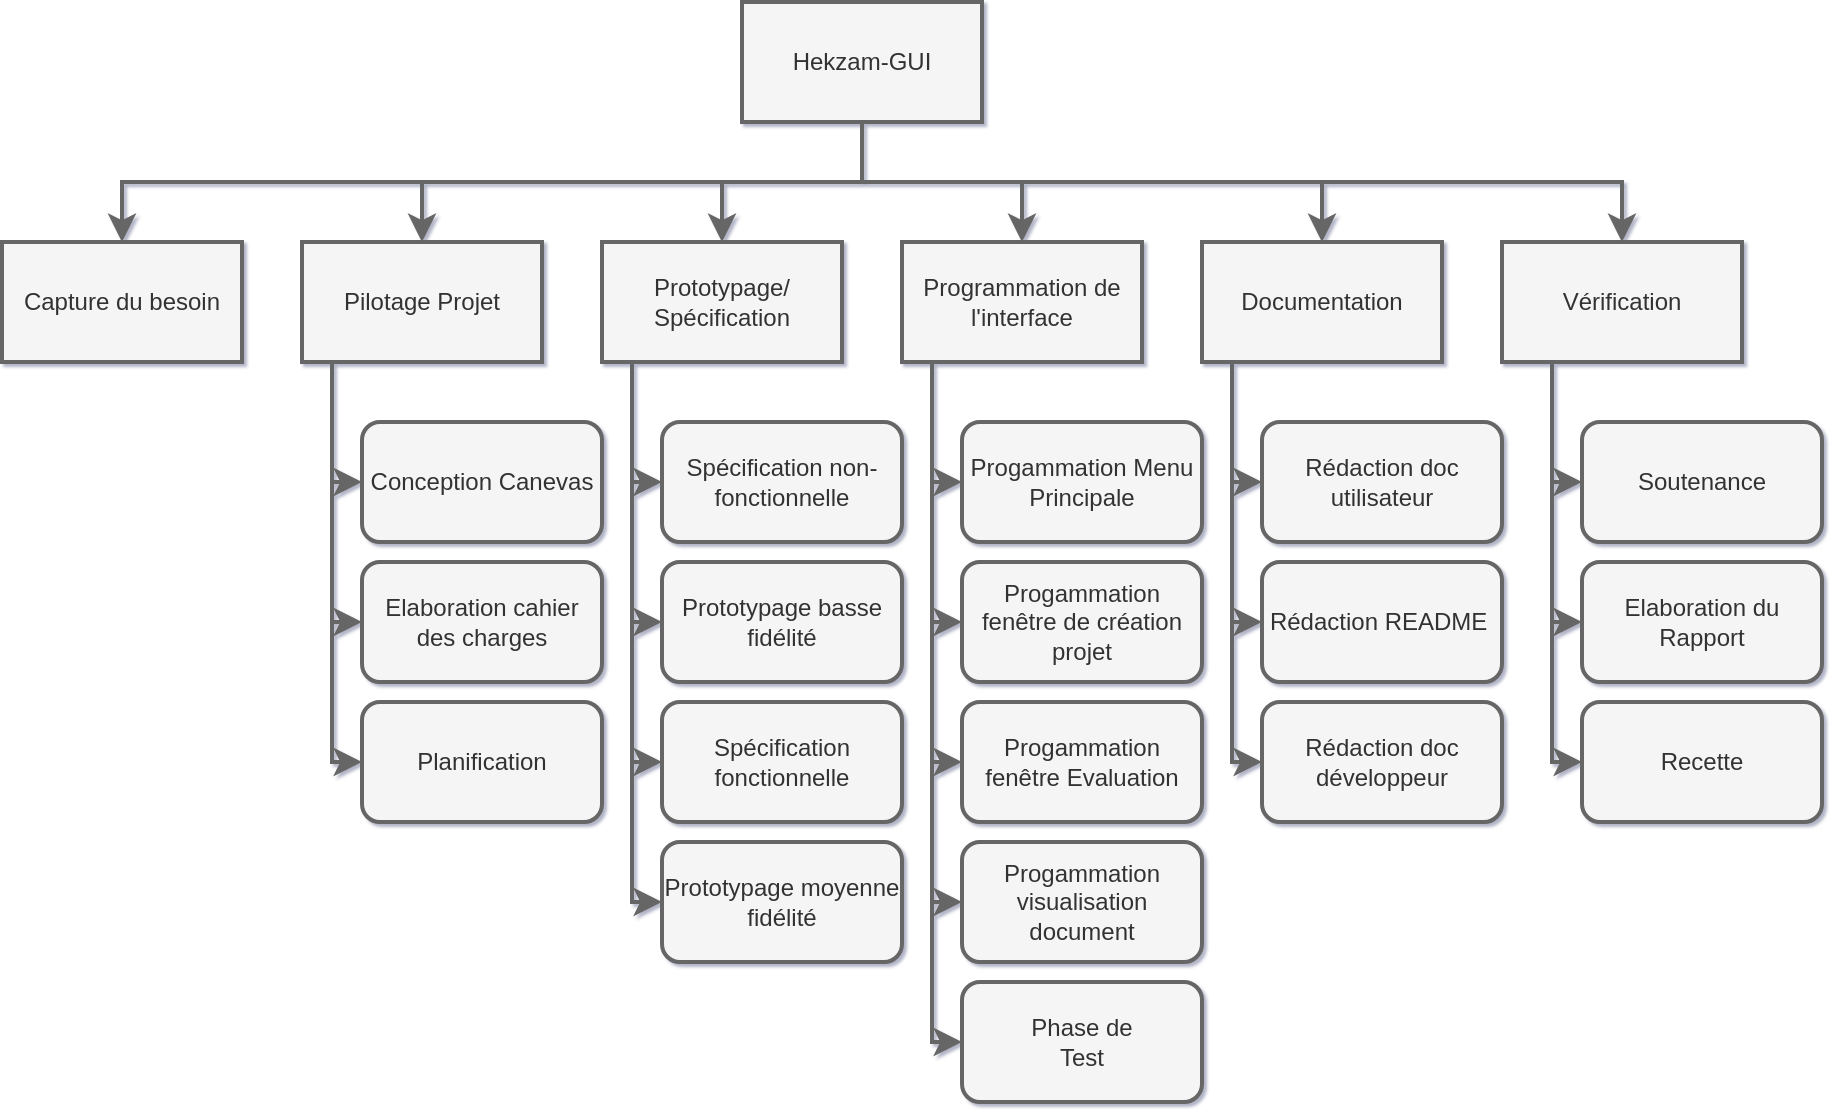 <mxfile version="24.1.0" type="device" pages="3">
  <diagram name="WBS" id="qfItHgGH-BMGxHhWor49">
    <mxGraphModel dx="1114" dy="827" grid="1" gridSize="10" guides="1" tooltips="1" connect="1" arrows="1" fold="1" page="1" pageScale="1" pageWidth="1169" pageHeight="827" math="0" shadow="1">
      <root>
        <mxCell id="0" />
        <mxCell id="1" parent="0" />
        <mxCell id="2" value="Hekzam-GUI" style="rounded=0;whiteSpace=wrap;fillColor=#f5f5f5;fontColor=#333333;strokeColor=#666666;strokeWidth=2;html=1;" parent="1" vertex="1">
          <mxGeometry x="540" y="30" width="120" height="60" as="geometry" />
        </mxCell>
        <mxCell id="3" value="Capture du besoin" style="rounded=0;whiteSpace=wrap;fillColor=#f5f5f5;fontColor=#333333;strokeColor=#666666;strokeWidth=2;html=1;" parent="1" vertex="1">
          <mxGeometry x="170" y="150" width="120" height="60" as="geometry" />
        </mxCell>
        <mxCell id="4" value="Prototypage/&lt;br&gt;Spécification" style="rounded=0;whiteSpace=wrap;fillColor=#f5f5f5;fontColor=#333333;strokeColor=#666666;strokeWidth=2;html=1;" parent="1" vertex="1">
          <mxGeometry x="470" y="150" width="120" height="60" as="geometry" />
        </mxCell>
        <mxCell id="5" value="Programmation de l&amp;#39;interface" style="rounded=0;whiteSpace=wrap;fillColor=#f5f5f5;fontColor=#333333;strokeColor=#666666;strokeWidth=2;html=1;" parent="1" vertex="1">
          <mxGeometry x="620" y="150" width="120" height="60" as="geometry" />
        </mxCell>
        <mxCell id="6" value="Documentation" style="rounded=0;whiteSpace=wrap;fillColor=#f5f5f5;fontColor=#333333;strokeColor=#666666;strokeWidth=2;html=1;" parent="1" vertex="1">
          <mxGeometry x="770" y="150" width="120" height="60" as="geometry" />
        </mxCell>
        <mxCell id="7" value="Vérification" style="rounded=0;whiteSpace=wrap;fillColor=#f5f5f5;fontColor=#333333;strokeColor=#666666;strokeWidth=2;html=1;" parent="1" vertex="1">
          <mxGeometry x="920" y="150" width="120" height="60" as="geometry" />
        </mxCell>
        <mxCell id="13" value="" style="edgeStyle=elbowEdgeStyle;elbow=vertical;endArrow=classic;curved=0;rounded=0;endSize=8;startSize=8;exitX=0.5;exitY=1;exitDx=0;exitDy=0;fillColor=#f5f5f5;strokeColor=#666666;strokeWidth=2;html=1;" parent="1" source="2" target="3" edge="1">
          <mxGeometry width="50" height="50" relative="1" as="geometry">
            <mxPoint x="650" y="380" as="sourcePoint" />
            <mxPoint x="700" y="330" as="targetPoint" />
          </mxGeometry>
        </mxCell>
        <mxCell id="14" value="" style="edgeStyle=elbowEdgeStyle;elbow=vertical;endArrow=classic;curved=0;rounded=0;endSize=8;startSize=8;entryX=0.5;entryY=0;entryDx=0;entryDy=0;exitX=0.5;exitY=1;exitDx=0;exitDy=0;fillColor=#f5f5f5;strokeColor=#666666;strokeWidth=2;html=1;" parent="1" source="2" target="4" edge="1">
          <mxGeometry width="50" height="50" relative="1" as="geometry">
            <mxPoint x="670" y="90" as="sourcePoint" />
            <mxPoint x="390" y="160" as="targetPoint" />
          </mxGeometry>
        </mxCell>
        <mxCell id="15" value="" style="edgeStyle=elbowEdgeStyle;elbow=vertical;endArrow=classic;curved=0;rounded=0;endSize=8;startSize=8;exitX=0.5;exitY=1;exitDx=0;exitDy=0;fillColor=#f5f5f5;strokeColor=#666666;strokeWidth=2;html=1;" parent="1" source="2" edge="1">
          <mxGeometry width="50" height="50" relative="1" as="geometry">
            <mxPoint x="670" y="100" as="sourcePoint" />
            <mxPoint x="680" y="150" as="targetPoint" />
            <Array as="points">
              <mxPoint x="680" y="120" />
            </Array>
          </mxGeometry>
        </mxCell>
        <mxCell id="16" value="" style="edgeStyle=elbowEdgeStyle;elbow=vertical;endArrow=classic;curved=0;rounded=0;endSize=8;startSize=8;entryX=0.5;entryY=0;entryDx=0;entryDy=0;exitX=0.5;exitY=1;exitDx=0;exitDy=0;fillColor=#f5f5f5;strokeColor=#666666;strokeWidth=2;html=1;" parent="1" source="2" target="6" edge="1">
          <mxGeometry width="50" height="50" relative="1" as="geometry">
            <mxPoint x="670" y="90" as="sourcePoint" />
            <mxPoint x="410" y="180" as="targetPoint" />
          </mxGeometry>
        </mxCell>
        <mxCell id="17" value="" style="edgeStyle=elbowEdgeStyle;elbow=vertical;endArrow=classic;curved=0;rounded=0;endSize=8;startSize=8;entryX=0.5;entryY=0;entryDx=0;entryDy=0;exitX=0.5;exitY=1;exitDx=0;exitDy=0;fillColor=#f5f5f5;strokeColor=#666666;strokeWidth=2;html=1;" parent="1" source="2" target="7" edge="1">
          <mxGeometry width="50" height="50" relative="1" as="geometry">
            <mxPoint x="670" y="90" as="sourcePoint" />
            <mxPoint x="420" y="190" as="targetPoint" />
          </mxGeometry>
        </mxCell>
        <mxCell id="18" value="Spécification non-fonctionnelle" style="rounded=1;whiteSpace=wrap;fillColor=#f5f5f5;fontColor=#333333;strokeColor=#666666;strokeWidth=2;html=1;" parent="1" vertex="1">
          <mxGeometry x="500" y="240" width="120" height="60" as="geometry" />
        </mxCell>
        <mxCell id="19" value="Prototypage basse fidélité" style="rounded=1;whiteSpace=wrap;fillColor=#f5f5f5;fontColor=#333333;strokeColor=#666666;strokeWidth=2;html=1;" parent="1" vertex="1">
          <mxGeometry x="500" y="310" width="120" height="60" as="geometry" />
        </mxCell>
        <mxCell id="20" value="Spécification fonctionnelle" style="rounded=1;whiteSpace=wrap;fillColor=#f5f5f5;fontColor=#333333;strokeColor=#666666;strokeWidth=2;html=1;" parent="1" vertex="1">
          <mxGeometry x="500" y="380" width="120" height="60" as="geometry" />
        </mxCell>
        <mxCell id="21" value="Prototypage moyenne fidélité" style="rounded=1;whiteSpace=wrap;fillColor=#f5f5f5;fontColor=#333333;strokeColor=#666666;strokeWidth=2;html=1;" parent="1" vertex="1">
          <mxGeometry x="500" y="450" width="120" height="60" as="geometry" />
        </mxCell>
        <mxCell id="22" value="Progammation Menu Principale" style="rounded=1;whiteSpace=wrap;fillColor=#f5f5f5;fontColor=#333333;strokeColor=#666666;strokeWidth=2;html=1;" parent="1" vertex="1">
          <mxGeometry x="650" y="240" width="120" height="60" as="geometry" />
        </mxCell>
        <mxCell id="23" value="Progammation fenêtre de création projet&lt;br&gt;" style="rounded=1;whiteSpace=wrap;fillColor=#f5f5f5;fontColor=#333333;strokeColor=#666666;strokeWidth=2;html=1;" parent="1" vertex="1">
          <mxGeometry x="650" y="310" width="120" height="60" as="geometry" />
        </mxCell>
        <mxCell id="24" value="Progammation fenêtre Evaluation&lt;br&gt;" style="rounded=1;whiteSpace=wrap;fillColor=#f5f5f5;fontColor=#333333;strokeColor=#666666;strokeWidth=2;html=1;" parent="1" vertex="1">
          <mxGeometry x="650" y="380" width="120" height="60" as="geometry" />
        </mxCell>
        <mxCell id="25" value="Progammation visualisation document" style="rounded=1;whiteSpace=wrap;fillColor=#f5f5f5;fontColor=#333333;strokeColor=#666666;strokeWidth=2;html=1;" parent="1" vertex="1">
          <mxGeometry x="650" y="450" width="120" height="60" as="geometry" />
        </mxCell>
        <mxCell id="27" value="Pilotage Projet" style="rounded=0;whiteSpace=wrap;fillColor=#f5f5f5;fontColor=#333333;strokeColor=#666666;strokeWidth=2;html=1;" parent="1" vertex="1">
          <mxGeometry x="320" y="150" width="120" height="60" as="geometry" />
        </mxCell>
        <mxCell id="28" value="" style="edgeStyle=elbowEdgeStyle;elbow=vertical;endArrow=classic;curved=0;rounded=0;endSize=8;startSize=8;exitX=0.5;exitY=1;exitDx=0;exitDy=0;entryX=0.5;entryY=0;entryDx=0;entryDy=0;fillColor=#f5f5f5;strokeColor=#666666;strokeWidth=2;html=1;" parent="1" source="2" target="27" edge="1">
          <mxGeometry width="50" height="50" relative="1" as="geometry">
            <mxPoint x="680" y="100" as="sourcePoint" />
            <mxPoint x="240" y="160" as="targetPoint" />
          </mxGeometry>
        </mxCell>
        <mxCell id="29" value="Elaboration cahier des charges" style="rounded=1;whiteSpace=wrap;fillColor=#f5f5f5;fontColor=#333333;strokeColor=#666666;strokeWidth=2;html=1;" parent="1" vertex="1">
          <mxGeometry x="350" y="310" width="120" height="60" as="geometry" />
        </mxCell>
        <mxCell id="30" value="Conception Canevas" style="rounded=1;whiteSpace=wrap;fillColor=#f5f5f5;fontColor=#333333;strokeColor=#666666;strokeWidth=2;html=1;" parent="1" vertex="1">
          <mxGeometry x="350" y="240" width="120" height="60" as="geometry" />
        </mxCell>
        <mxCell id="33" value="Rédaction doc utilisateur" style="rounded=1;whiteSpace=wrap;fillColor=#f5f5f5;fontColor=#333333;strokeColor=#666666;strokeWidth=2;html=1;" parent="1" vertex="1">
          <mxGeometry x="800" y="240" width="120" height="60" as="geometry" />
        </mxCell>
        <mxCell id="34" value="Rédaction README " style="rounded=1;whiteSpace=wrap;fillColor=#f5f5f5;fontColor=#333333;strokeColor=#666666;strokeWidth=2;html=1;" parent="1" vertex="1">
          <mxGeometry x="800" y="310" width="120" height="60" as="geometry" />
        </mxCell>
        <mxCell id="35" value="Rédaction doc développeur" style="rounded=1;whiteSpace=wrap;fillColor=#f5f5f5;fontColor=#333333;strokeColor=#666666;strokeWidth=2;html=1;" parent="1" vertex="1">
          <mxGeometry x="800" y="380" width="120" height="60" as="geometry" />
        </mxCell>
        <mxCell id="46" value="" style="edgeStyle=elbowEdgeStyle;elbow=horizontal;endArrow=classic;curved=0;rounded=0;endSize=8;startSize=8;exitX=0;exitY=1;exitDx=0;exitDy=0;entryX=0;entryY=0.5;entryDx=0;entryDy=0;fillColor=#f5f5f5;strokeColor=#666666;strokeWidth=2;html=1;" parent="1" source="4" target="19" edge="1">
          <mxGeometry width="50" height="50" relative="1" as="geometry">
            <mxPoint x="600" y="400" as="sourcePoint" />
            <mxPoint x="500" y="350" as="targetPoint" />
            <Array as="points" />
          </mxGeometry>
        </mxCell>
        <mxCell id="47" value="" style="edgeStyle=elbowEdgeStyle;elbow=horizontal;endArrow=classic;curved=0;rounded=0;endSize=8;startSize=8;exitX=0;exitY=1;exitDx=0;exitDy=0;entryX=0;entryY=0.5;entryDx=0;entryDy=0;fillColor=#f5f5f5;strokeColor=#666666;strokeWidth=2;html=1;" parent="1" target="20" edge="1">
          <mxGeometry width="50" height="50" relative="1" as="geometry">
            <mxPoint x="470" y="210" as="sourcePoint" />
            <mxPoint x="500" y="350.0" as="targetPoint" />
            <Array as="points" />
          </mxGeometry>
        </mxCell>
        <mxCell id="48" value="" style="edgeStyle=elbowEdgeStyle;elbow=horizontal;endArrow=classic;curved=0;rounded=0;endSize=8;startSize=8;exitX=0;exitY=1;exitDx=0;exitDy=0;entryX=0;entryY=0.5;entryDx=0;entryDy=0;fillColor=#f5f5f5;strokeColor=#666666;strokeWidth=2;html=1;" parent="1" target="21" edge="1">
          <mxGeometry width="50" height="50" relative="1" as="geometry">
            <mxPoint x="470" y="210" as="sourcePoint" />
            <mxPoint x="500" y="350.0" as="targetPoint" />
            <Array as="points" />
          </mxGeometry>
        </mxCell>
        <mxCell id="49" value="" style="edgeStyle=elbowEdgeStyle;elbow=horizontal;endArrow=classic;curved=0;rounded=0;endSize=8;startSize=8;exitX=0;exitY=1;exitDx=0;exitDy=0;entryX=0;entryY=0.5;entryDx=0;entryDy=0;fillColor=#f5f5f5;strokeColor=#666666;strokeWidth=2;html=1;" parent="1" target="18" edge="1">
          <mxGeometry width="50" height="50" relative="1" as="geometry">
            <mxPoint x="470" y="210" as="sourcePoint" />
            <mxPoint x="500" y="350.0" as="targetPoint" />
            <Array as="points" />
          </mxGeometry>
        </mxCell>
        <mxCell id="50" value="" style="edgeStyle=elbowEdgeStyle;elbow=horizontal;endArrow=classic;curved=0;rounded=0;endSize=8;startSize=8;exitX=0;exitY=1;exitDx=0;exitDy=0;entryX=0;entryY=0.5;entryDx=0;entryDy=0;fillColor=#f5f5f5;strokeColor=#666666;strokeWidth=2;html=1;" parent="1" edge="1">
          <mxGeometry width="50" height="50" relative="1" as="geometry">
            <mxPoint x="620" y="210" as="sourcePoint" />
            <mxPoint x="650" y="340.0" as="targetPoint" />
            <Array as="points" />
          </mxGeometry>
        </mxCell>
        <mxCell id="51" value="" style="edgeStyle=elbowEdgeStyle;elbow=horizontal;endArrow=classic;curved=0;rounded=0;endSize=8;startSize=8;exitX=0;exitY=1;exitDx=0;exitDy=0;entryX=0;entryY=0.5;entryDx=0;entryDy=0;fillColor=#f5f5f5;strokeColor=#666666;strokeWidth=2;html=1;" parent="1" edge="1">
          <mxGeometry width="50" height="50" relative="1" as="geometry">
            <mxPoint x="620" y="210" as="sourcePoint" />
            <mxPoint x="650" y="410" as="targetPoint" />
            <Array as="points" />
          </mxGeometry>
        </mxCell>
        <mxCell id="52" value="" style="edgeStyle=elbowEdgeStyle;elbow=horizontal;endArrow=classic;curved=0;rounded=0;endSize=8;startSize=8;exitX=0;exitY=1;exitDx=0;exitDy=0;entryX=0;entryY=0.5;entryDx=0;entryDy=0;fillColor=#f5f5f5;strokeColor=#666666;strokeWidth=2;html=1;" parent="1" edge="1">
          <mxGeometry width="50" height="50" relative="1" as="geometry">
            <mxPoint x="620" y="210" as="sourcePoint" />
            <mxPoint x="650" y="480" as="targetPoint" />
            <Array as="points" />
          </mxGeometry>
        </mxCell>
        <mxCell id="53" value="" style="edgeStyle=elbowEdgeStyle;elbow=horizontal;endArrow=classic;curved=0;rounded=0;endSize=8;startSize=8;exitX=0;exitY=1;exitDx=0;exitDy=0;entryX=0;entryY=0.5;entryDx=0;entryDy=0;fillColor=#f5f5f5;strokeColor=#666666;strokeWidth=2;html=1;" parent="1" edge="1">
          <mxGeometry width="50" height="50" relative="1" as="geometry">
            <mxPoint x="620" y="210" as="sourcePoint" />
            <mxPoint x="650" y="270.0" as="targetPoint" />
            <Array as="points" />
          </mxGeometry>
        </mxCell>
        <mxCell id="54" value="" style="edgeStyle=elbowEdgeStyle;elbow=horizontal;endArrow=classic;curved=0;rounded=0;endSize=8;startSize=8;exitX=0;exitY=1;exitDx=0;exitDy=0;entryX=0;entryY=0.5;entryDx=0;entryDy=0;fillColor=#f5f5f5;strokeColor=#666666;strokeWidth=2;html=1;" parent="1" edge="1">
          <mxGeometry width="50" height="50" relative="1" as="geometry">
            <mxPoint x="770" y="210" as="sourcePoint" />
            <mxPoint x="800" y="340.0" as="targetPoint" />
            <Array as="points" />
          </mxGeometry>
        </mxCell>
        <mxCell id="55" value="" style="edgeStyle=elbowEdgeStyle;elbow=horizontal;endArrow=classic;curved=0;rounded=0;endSize=8;startSize=8;exitX=0;exitY=1;exitDx=0;exitDy=0;entryX=0;entryY=0.5;entryDx=0;entryDy=0;fillColor=#f5f5f5;strokeColor=#666666;strokeWidth=2;html=1;" parent="1" edge="1">
          <mxGeometry width="50" height="50" relative="1" as="geometry">
            <mxPoint x="770" y="210" as="sourcePoint" />
            <mxPoint x="800" y="410" as="targetPoint" />
            <Array as="points" />
          </mxGeometry>
        </mxCell>
        <mxCell id="57" value="" style="edgeStyle=elbowEdgeStyle;elbow=horizontal;endArrow=classic;curved=0;rounded=0;endSize=8;startSize=8;exitX=0;exitY=1;exitDx=0;exitDy=0;entryX=0;entryY=0.5;entryDx=0;entryDy=0;fillColor=#f5f5f5;strokeColor=#666666;strokeWidth=2;html=1;" parent="1" edge="1">
          <mxGeometry width="50" height="50" relative="1" as="geometry">
            <mxPoint x="770" y="210" as="sourcePoint" />
            <mxPoint x="800" y="270.0" as="targetPoint" />
            <Array as="points" />
          </mxGeometry>
        </mxCell>
        <mxCell id="58" value="" style="edgeStyle=elbowEdgeStyle;elbow=horizontal;endArrow=classic;curved=0;rounded=0;endSize=8;startSize=8;exitX=0;exitY=1;exitDx=0;exitDy=0;entryX=0;entryY=0.5;entryDx=0;entryDy=0;fillColor=#f5f5f5;strokeColor=#666666;strokeWidth=2;html=1;" parent="1" edge="1">
          <mxGeometry width="50" height="50" relative="1" as="geometry">
            <mxPoint x="320" y="210" as="sourcePoint" />
            <mxPoint x="350" y="340.0" as="targetPoint" />
            <Array as="points" />
          </mxGeometry>
        </mxCell>
        <mxCell id="59" value="" style="edgeStyle=elbowEdgeStyle;elbow=horizontal;endArrow=classic;curved=0;rounded=0;endSize=8;startSize=8;exitX=0;exitY=1;exitDx=0;exitDy=0;entryX=0;entryY=0.5;entryDx=0;entryDy=0;fillColor=#f5f5f5;strokeColor=#666666;strokeWidth=2;html=1;" parent="1" edge="1">
          <mxGeometry width="50" height="50" relative="1" as="geometry">
            <mxPoint x="320" y="210" as="sourcePoint" />
            <mxPoint x="350" y="270.0" as="targetPoint" />
            <Array as="points" />
          </mxGeometry>
        </mxCell>
        <mxCell id="63" value="Soutenance" style="rounded=1;whiteSpace=wrap;fillColor=#f5f5f5;fontColor=#333333;strokeColor=#666666;strokeWidth=2;html=1;" parent="1" vertex="1">
          <mxGeometry x="960" y="240" width="120" height="60" as="geometry" />
        </mxCell>
        <mxCell id="64" value="Elaboration du Rapport" style="rounded=1;whiteSpace=wrap;fillColor=#f5f5f5;fontColor=#333333;strokeColor=#666666;strokeWidth=2;html=1;" parent="1" vertex="1">
          <mxGeometry x="960" y="310" width="120" height="60" as="geometry" />
        </mxCell>
        <mxCell id="65" value="Recette" style="rounded=1;whiteSpace=wrap;fillColor=#f5f5f5;fontColor=#333333;strokeColor=#666666;strokeWidth=2;html=1;" parent="1" vertex="1">
          <mxGeometry x="960" y="380" width="120" height="60" as="geometry" />
        </mxCell>
        <mxCell id="66" value="" style="edgeStyle=elbowEdgeStyle;elbow=horizontal;endArrow=classic;curved=0;rounded=0;endSize=8;startSize=8;exitX=0;exitY=1;exitDx=0;exitDy=0;entryX=0;entryY=0.5;entryDx=0;entryDy=0;fillColor=#f5f5f5;strokeColor=#666666;strokeWidth=2;html=1;" parent="1" edge="1">
          <mxGeometry width="50" height="50" relative="1" as="geometry">
            <mxPoint x="930" y="210" as="sourcePoint" />
            <mxPoint x="960" y="340.0" as="targetPoint" />
            <Array as="points" />
          </mxGeometry>
        </mxCell>
        <mxCell id="67" value="" style="edgeStyle=elbowEdgeStyle;elbow=horizontal;endArrow=classic;curved=0;rounded=0;endSize=8;startSize=8;exitX=0;exitY=1;exitDx=0;exitDy=0;entryX=0;entryY=0.5;entryDx=0;entryDy=0;fillColor=#f5f5f5;strokeColor=#666666;strokeWidth=2;html=1;" parent="1" edge="1">
          <mxGeometry width="50" height="50" relative="1" as="geometry">
            <mxPoint x="930" y="210" as="sourcePoint" />
            <mxPoint x="960" y="410" as="targetPoint" />
            <Array as="points" />
          </mxGeometry>
        </mxCell>
        <mxCell id="68" value="" style="edgeStyle=elbowEdgeStyle;elbow=horizontal;endArrow=classic;curved=0;rounded=0;endSize=8;startSize=8;exitX=0;exitY=1;exitDx=0;exitDy=0;entryX=0;entryY=0.5;entryDx=0;entryDy=0;fillColor=#f5f5f5;strokeColor=#666666;strokeWidth=2;html=1;" parent="1" edge="1">
          <mxGeometry width="50" height="50" relative="1" as="geometry">
            <mxPoint x="930" y="210" as="sourcePoint" />
            <mxPoint x="960" y="270.0" as="targetPoint" />
            <Array as="points" />
          </mxGeometry>
        </mxCell>
        <mxCell id="69" value="Planification" style="rounded=1;whiteSpace=wrap;fillColor=#f5f5f5;fontColor=#333333;strokeColor=#666666;strokeWidth=2;html=1;" parent="1" vertex="1">
          <mxGeometry x="350" y="380" width="120" height="60" as="geometry" />
        </mxCell>
        <mxCell id="70" value="" style="edgeStyle=elbowEdgeStyle;elbow=horizontal;endArrow=classic;curved=0;rounded=0;endSize=8;startSize=8;exitX=0;exitY=1;exitDx=0;exitDy=0;entryX=0;entryY=0.5;entryDx=0;entryDy=0;fillColor=#f5f5f5;strokeColor=#666666;strokeWidth=2;html=1;" parent="1" target="69" edge="1">
          <mxGeometry width="50" height="50" relative="1" as="geometry">
            <mxPoint x="320" y="210" as="sourcePoint" />
            <mxPoint x="350" y="340.0" as="targetPoint" />
            <Array as="points" />
          </mxGeometry>
        </mxCell>
        <mxCell id="71" value="Phase de&lt;br&gt;Test" style="rounded=1;whiteSpace=wrap;fillColor=#f5f5f5;fontColor=#333333;strokeColor=#666666;strokeWidth=2;html=1;" parent="1" vertex="1">
          <mxGeometry x="650" y="520" width="120" height="60" as="geometry" />
        </mxCell>
        <mxCell id="72" value="" style="edgeStyle=elbowEdgeStyle;elbow=horizontal;endArrow=classic;curved=0;rounded=0;endSize=8;startSize=8;exitX=0;exitY=1;exitDx=0;exitDy=0;fillColor=#f5f5f5;strokeColor=#666666;strokeWidth=2;html=1;" parent="1" target="71" edge="1">
          <mxGeometry width="50" height="50" relative="1" as="geometry">
            <mxPoint x="620" y="210" as="sourcePoint" />
            <mxPoint x="650" y="480" as="targetPoint" />
            <Array as="points" />
          </mxGeometry>
        </mxCell>
      </root>
    </mxGraphModel>
  </diagram>
  <diagram id="S-5mc1pJmM82C9zHJ4A_" name="OBS">
    <mxGraphModel dx="1114" dy="827" grid="1" gridSize="10" guides="1" tooltips="1" connect="1" arrows="1" fold="1" page="1" pageScale="1" pageWidth="1169" pageHeight="827" math="0" shadow="1">
      <root>
        <mxCell id="0" />
        <mxCell id="1" parent="0" />
        <mxCell id="8VE2aUSNKhYx5Ow97r9F-2" value="Responsable Projet&amp;nbsp;&lt;br&gt;Millian POQUET" style="rounded=0;whiteSpace=wrap;html=1;strokeWidth=2;fillColor=#f5f5f5;fontColor=#333333;strokeColor=#666666;" parent="1" vertex="1">
          <mxGeometry x="510" y="80" width="120" height="60" as="geometry" />
        </mxCell>
        <mxCell id="8VE2aUSNKhYx5Ow97r9F-4" value="Partie Prototypage" style="rounded=0;whiteSpace=wrap;html=1;strokeWidth=2;fillColor=#f5f5f5;fontColor=#333333;strokeColor=#666666;" parent="1" vertex="1">
          <mxGeometry x="370" y="220" width="120" height="50" as="geometry" />
        </mxCell>
        <mxCell id="8VE2aUSNKhYx5Ow97r9F-5" value="Partie Fonctionnelle" style="rounded=0;whiteSpace=wrap;html=1;strokeWidth=2;fillColor=#f5f5f5;fontColor=#333333;strokeColor=#666666;" parent="1" vertex="1">
          <mxGeometry x="650" y="220" width="120" height="50" as="geometry" />
        </mxCell>
        <mxCell id="8VE2aUSNKhYx5Ow97r9F-6" value="SANCHEZ Emilien" style="rounded=0;whiteSpace=wrap;html=1;strokeWidth=2;fillColor=#f5f5f5;fontColor=#333333;strokeColor=#666666;" parent="1" vertex="1">
          <mxGeometry x="700" y="290" width="120" height="60" as="geometry" />
        </mxCell>
        <mxCell id="8VE2aUSNKhYx5Ow97r9F-7" value="ROSET Nathan" style="rounded=0;whiteSpace=wrap;html=1;strokeWidth=2;fillColor=#f5f5f5;fontColor=#333333;strokeColor=#666666;" parent="1" vertex="1">
          <mxGeometry x="700" y="370" width="120" height="60" as="geometry" />
        </mxCell>
        <mxCell id="8VE2aUSNKhYx5Ow97r9F-8" value="&lt;div&gt;&lt;br&gt;&lt;/div&gt;&lt;div&gt;&lt;span style=&quot;background-color: initial;&quot;&gt;YABAR Fabio&lt;/span&gt;&lt;br&gt;&lt;/div&gt;&lt;div&gt;&lt;br&gt;&lt;/div&gt;" style="rounded=0;whiteSpace=wrap;html=1;strokeWidth=2;fillColor=#f5f5f5;fontColor=#333333;strokeColor=#666666;" parent="1" vertex="1">
          <mxGeometry x="420" y="290" width="120" height="60" as="geometry" />
        </mxCell>
        <mxCell id="8VE2aUSNKhYx5Ow97r9F-9" value="REGRAGUI MARTINS Marco" style="rounded=0;whiteSpace=wrap;html=1;strokeWidth=2;fillColor=#f5f5f5;fontColor=#333333;strokeColor=#666666;" parent="1" vertex="1">
          <mxGeometry x="420" y="370" width="120" height="60" as="geometry" />
        </mxCell>
        <mxCell id="ggMvaeIgbgrCOovnQn09-1" value="Client&lt;br&gt;Millian POQUET" style="rounded=0;whiteSpace=wrap;html=1;strokeWidth=2;fillColor=#f5f5f5;fontColor=#333333;strokeColor=#666666;" parent="1" vertex="1">
          <mxGeometry x="200" y="80" width="120" height="60" as="geometry" />
        </mxCell>
        <mxCell id="ggMvaeIgbgrCOovnQn09-2" value="" style="shape=flexArrow;endArrow=classic;startArrow=classic;html=1;entryX=0;entryY=0.5;entryDx=0;entryDy=0;exitX=1;exitY=0.5;exitDx=0;exitDy=0;strokeWidth=2;fillColor=#f5f5f5;strokeColor=#666666;" parent="1" source="ggMvaeIgbgrCOovnQn09-1" target="8VE2aUSNKhYx5Ow97r9F-2" edge="1">
          <mxGeometry width="100" height="100" relative="1" as="geometry">
            <mxPoint x="360" y="200" as="sourcePoint" />
            <mxPoint x="460" y="100" as="targetPoint" />
          </mxGeometry>
        </mxCell>
        <mxCell id="ggMvaeIgbgrCOovnQn09-4" value="" style="edgeStyle=elbowEdgeStyle;elbow=vertical;endArrow=classic;html=1;curved=0;rounded=0;endSize=8;startSize=8;exitX=0.5;exitY=1;exitDx=0;exitDy=0;strokeWidth=2;fillColor=#f5f5f5;strokeColor=#666666;" parent="1" source="8VE2aUSNKhYx5Ow97r9F-2" target="8VE2aUSNKhYx5Ow97r9F-5" edge="1">
          <mxGeometry width="50" height="50" relative="1" as="geometry">
            <mxPoint x="560" y="410" as="sourcePoint" />
            <mxPoint x="610" y="360" as="targetPoint" />
            <Array as="points">
              <mxPoint x="640" y="180" />
            </Array>
          </mxGeometry>
        </mxCell>
        <mxCell id="ggMvaeIgbgrCOovnQn09-5" value="" style="edgeStyle=elbowEdgeStyle;elbow=vertical;endArrow=classic;html=1;curved=0;rounded=0;endSize=8;startSize=8;exitX=0.5;exitY=1;exitDx=0;exitDy=0;entryX=0.5;entryY=0;entryDx=0;entryDy=0;strokeWidth=2;fillColor=#f5f5f5;strokeColor=#666666;" parent="1" source="8VE2aUSNKhYx5Ow97r9F-2" target="8VE2aUSNKhYx5Ow97r9F-4" edge="1">
          <mxGeometry width="50" height="50" relative="1" as="geometry">
            <mxPoint x="580" y="150" as="sourcePoint" />
            <mxPoint x="770" y="230" as="targetPoint" />
            <Array as="points">
              <mxPoint x="570" y="180" />
            </Array>
          </mxGeometry>
        </mxCell>
        <mxCell id="ggMvaeIgbgrCOovnQn09-6" value="" style="edgeStyle=elbowEdgeStyle;elbow=horizontal;endArrow=classic;html=1;curved=0;rounded=0;endSize=8;startSize=8;entryX=0;entryY=0.5;entryDx=0;entryDy=0;strokeWidth=2;fillColor=#f5f5f5;strokeColor=#666666;" parent="1" target="8VE2aUSNKhYx5Ow97r9F-8" edge="1">
          <mxGeometry width="50" height="50" relative="1" as="geometry">
            <mxPoint x="370" y="270" as="sourcePoint" />
            <mxPoint x="570" y="350" as="targetPoint" />
            <Array as="points" />
          </mxGeometry>
        </mxCell>
        <mxCell id="ggMvaeIgbgrCOovnQn09-7" value="" style="edgeStyle=elbowEdgeStyle;elbow=horizontal;endArrow=classic;html=1;curved=0;rounded=0;endSize=8;startSize=8;entryX=0;entryY=0.5;entryDx=0;entryDy=0;exitX=0;exitY=1;exitDx=0;exitDy=0;strokeWidth=2;fillColor=#f5f5f5;strokeColor=#666666;" parent="1" source="8VE2aUSNKhYx5Ow97r9F-4" target="8VE2aUSNKhYx5Ow97r9F-9" edge="1">
          <mxGeometry width="50" height="50" relative="1" as="geometry">
            <mxPoint x="380" y="260" as="sourcePoint" />
            <mxPoint x="430" y="330" as="targetPoint" />
            <Array as="points" />
          </mxGeometry>
        </mxCell>
        <mxCell id="ggMvaeIgbgrCOovnQn09-8" value="" style="edgeStyle=elbowEdgeStyle;elbow=horizontal;endArrow=classic;html=1;curved=0;rounded=0;endSize=8;startSize=8;exitX=0;exitY=1;exitDx=0;exitDy=0;entryX=0;entryY=0.5;entryDx=0;entryDy=0;strokeWidth=2;fillColor=#f5f5f5;strokeColor=#666666;" parent="1" edge="1">
          <mxGeometry width="50" height="50" relative="1" as="geometry">
            <mxPoint x="650" y="270" as="sourcePoint" />
            <mxPoint x="700" y="320" as="targetPoint" />
            <Array as="points">
              <mxPoint x="680" y="300" />
            </Array>
          </mxGeometry>
        </mxCell>
        <mxCell id="ggMvaeIgbgrCOovnQn09-9" value="" style="edgeStyle=elbowEdgeStyle;elbow=horizontal;endArrow=classic;html=1;curved=0;rounded=0;endSize=8;startSize=8;entryX=0;entryY=0.5;entryDx=0;entryDy=0;strokeWidth=2;fillColor=#f5f5f5;strokeColor=#666666;" parent="1" edge="1">
          <mxGeometry width="50" height="50" relative="1" as="geometry">
            <mxPoint x="660" y="270" as="sourcePoint" />
            <mxPoint x="700" y="400" as="targetPoint" />
            <Array as="points" />
          </mxGeometry>
        </mxCell>
      </root>
    </mxGraphModel>
  </diagram>
  <diagram name="Copie de OBS" id="WQFmz_0mQyuQWUOO-3Vi">
    <mxGraphModel dx="814" dy="757" grid="1" gridSize="10" guides="1" tooltips="1" connect="1" arrows="1" fold="1" page="1" pageScale="1" pageWidth="1169" pageHeight="827" math="0" shadow="1">
      <root>
        <mxCell id="VDlsADuRxaAC2lF0EGa--0" />
        <mxCell id="VDlsADuRxaAC2lF0EGa--1" parent="VDlsADuRxaAC2lF0EGa--0" />
        <mxCell id="VDlsADuRxaAC2lF0EGa--2" value="Responsable Projet&amp;nbsp;&lt;br&gt;Millian POQUET" style="rounded=0;whiteSpace=wrap;html=1;" vertex="1" parent="VDlsADuRxaAC2lF0EGa--1">
          <mxGeometry x="510" y="80" width="120" height="60" as="geometry" />
        </mxCell>
        <mxCell id="VDlsADuRxaAC2lF0EGa--3" value="Partie Prototypage" style="rounded=0;whiteSpace=wrap;html=1;" vertex="1" parent="VDlsADuRxaAC2lF0EGa--1">
          <mxGeometry x="370" y="220" width="120" height="50" as="geometry" />
        </mxCell>
        <mxCell id="VDlsADuRxaAC2lF0EGa--4" value="Partie Fonctionnelle" style="rounded=0;whiteSpace=wrap;html=1;" vertex="1" parent="VDlsADuRxaAC2lF0EGa--1">
          <mxGeometry x="650" y="220" width="120" height="50" as="geometry" />
        </mxCell>
        <mxCell id="VDlsADuRxaAC2lF0EGa--5" value="SANCHEZ Emilien" style="rounded=0;whiteSpace=wrap;html=1;" vertex="1" parent="VDlsADuRxaAC2lF0EGa--1">
          <mxGeometry x="700" y="290" width="120" height="60" as="geometry" />
        </mxCell>
        <mxCell id="VDlsADuRxaAC2lF0EGa--6" value="ROSET Nathan" style="rounded=0;whiteSpace=wrap;html=1;" vertex="1" parent="VDlsADuRxaAC2lF0EGa--1">
          <mxGeometry x="700" y="370" width="120" height="60" as="geometry" />
        </mxCell>
        <mxCell id="VDlsADuRxaAC2lF0EGa--7" value="&lt;div&gt;&lt;br&gt;&lt;/div&gt;&lt;div&gt;&lt;span style=&quot;background-color: initial;&quot;&gt;YABAR Fabio&lt;/span&gt;&lt;br&gt;&lt;/div&gt;&lt;div&gt;&lt;br&gt;&lt;/div&gt;" style="rounded=0;whiteSpace=wrap;html=1;" vertex="1" parent="VDlsADuRxaAC2lF0EGa--1">
          <mxGeometry x="420" y="290" width="120" height="60" as="geometry" />
        </mxCell>
        <mxCell id="VDlsADuRxaAC2lF0EGa--8" value="REGRAGUI MARTINS Marco" style="rounded=0;whiteSpace=wrap;html=1;" vertex="1" parent="VDlsADuRxaAC2lF0EGa--1">
          <mxGeometry x="420" y="370" width="120" height="60" as="geometry" />
        </mxCell>
        <mxCell id="VDlsADuRxaAC2lF0EGa--9" value="Client&lt;br&gt;Millian POQUET" style="rounded=0;whiteSpace=wrap;html=1;" vertex="1" parent="VDlsADuRxaAC2lF0EGa--1">
          <mxGeometry x="200" y="80" width="120" height="60" as="geometry" />
        </mxCell>
        <mxCell id="VDlsADuRxaAC2lF0EGa--10" value="" style="shape=flexArrow;endArrow=classic;startArrow=classic;html=1;entryX=0;entryY=0.5;entryDx=0;entryDy=0;exitX=1;exitY=0.5;exitDx=0;exitDy=0;" edge="1" parent="VDlsADuRxaAC2lF0EGa--1" source="VDlsADuRxaAC2lF0EGa--9" target="VDlsADuRxaAC2lF0EGa--2">
          <mxGeometry width="100" height="100" relative="1" as="geometry">
            <mxPoint x="360" y="200" as="sourcePoint" />
            <mxPoint x="460" y="100" as="targetPoint" />
          </mxGeometry>
        </mxCell>
        <mxCell id="VDlsADuRxaAC2lF0EGa--11" value="" style="edgeStyle=elbowEdgeStyle;elbow=vertical;endArrow=classic;html=1;curved=0;rounded=0;endSize=8;startSize=8;exitX=0.5;exitY=1;exitDx=0;exitDy=0;" edge="1" parent="VDlsADuRxaAC2lF0EGa--1" source="VDlsADuRxaAC2lF0EGa--2" target="VDlsADuRxaAC2lF0EGa--4">
          <mxGeometry width="50" height="50" relative="1" as="geometry">
            <mxPoint x="560" y="410" as="sourcePoint" />
            <mxPoint x="610" y="360" as="targetPoint" />
            <Array as="points">
              <mxPoint x="640" y="180" />
            </Array>
          </mxGeometry>
        </mxCell>
        <mxCell id="VDlsADuRxaAC2lF0EGa--12" value="" style="edgeStyle=elbowEdgeStyle;elbow=vertical;endArrow=classic;html=1;curved=0;rounded=0;endSize=8;startSize=8;exitX=0.5;exitY=1;exitDx=0;exitDy=0;entryX=0.5;entryY=0;entryDx=0;entryDy=0;" edge="1" parent="VDlsADuRxaAC2lF0EGa--1" source="VDlsADuRxaAC2lF0EGa--2" target="VDlsADuRxaAC2lF0EGa--3">
          <mxGeometry width="50" height="50" relative="1" as="geometry">
            <mxPoint x="580" y="150" as="sourcePoint" />
            <mxPoint x="770" y="230" as="targetPoint" />
            <Array as="points">
              <mxPoint x="570" y="180" />
            </Array>
          </mxGeometry>
        </mxCell>
        <mxCell id="VDlsADuRxaAC2lF0EGa--13" value="" style="edgeStyle=elbowEdgeStyle;elbow=horizontal;endArrow=classic;html=1;curved=0;rounded=0;endSize=8;startSize=8;entryX=0;entryY=0.5;entryDx=0;entryDy=0;" edge="1" parent="VDlsADuRxaAC2lF0EGa--1" target="VDlsADuRxaAC2lF0EGa--7">
          <mxGeometry width="50" height="50" relative="1" as="geometry">
            <mxPoint x="370" y="270" as="sourcePoint" />
            <mxPoint x="570" y="350" as="targetPoint" />
            <Array as="points" />
          </mxGeometry>
        </mxCell>
        <mxCell id="VDlsADuRxaAC2lF0EGa--14" value="" style="edgeStyle=elbowEdgeStyle;elbow=horizontal;endArrow=classic;html=1;curved=0;rounded=0;endSize=8;startSize=8;entryX=0;entryY=0.5;entryDx=0;entryDy=0;exitX=0;exitY=1;exitDx=0;exitDy=0;" edge="1" parent="VDlsADuRxaAC2lF0EGa--1" source="VDlsADuRxaAC2lF0EGa--3" target="VDlsADuRxaAC2lF0EGa--8">
          <mxGeometry width="50" height="50" relative="1" as="geometry">
            <mxPoint x="380" y="260" as="sourcePoint" />
            <mxPoint x="430" y="330" as="targetPoint" />
            <Array as="points" />
          </mxGeometry>
        </mxCell>
        <mxCell id="VDlsADuRxaAC2lF0EGa--15" value="" style="edgeStyle=elbowEdgeStyle;elbow=horizontal;endArrow=classic;html=1;curved=0;rounded=0;endSize=8;startSize=8;exitX=0;exitY=1;exitDx=0;exitDy=0;entryX=0;entryY=0.5;entryDx=0;entryDy=0;" edge="1" parent="VDlsADuRxaAC2lF0EGa--1">
          <mxGeometry width="50" height="50" relative="1" as="geometry">
            <mxPoint x="650" y="270" as="sourcePoint" />
            <mxPoint x="700" y="320" as="targetPoint" />
            <Array as="points">
              <mxPoint x="680" y="300" />
            </Array>
          </mxGeometry>
        </mxCell>
        <mxCell id="VDlsADuRxaAC2lF0EGa--16" value="" style="edgeStyle=elbowEdgeStyle;elbow=horizontal;endArrow=classic;html=1;curved=0;rounded=0;endSize=8;startSize=8;entryX=0;entryY=0.5;entryDx=0;entryDy=0;" edge="1" parent="VDlsADuRxaAC2lF0EGa--1">
          <mxGeometry width="50" height="50" relative="1" as="geometry">
            <mxPoint x="660" y="270" as="sourcePoint" />
            <mxPoint x="700" y="400" as="targetPoint" />
            <Array as="points" />
          </mxGeometry>
        </mxCell>
      </root>
    </mxGraphModel>
  </diagram>
</mxfile>
